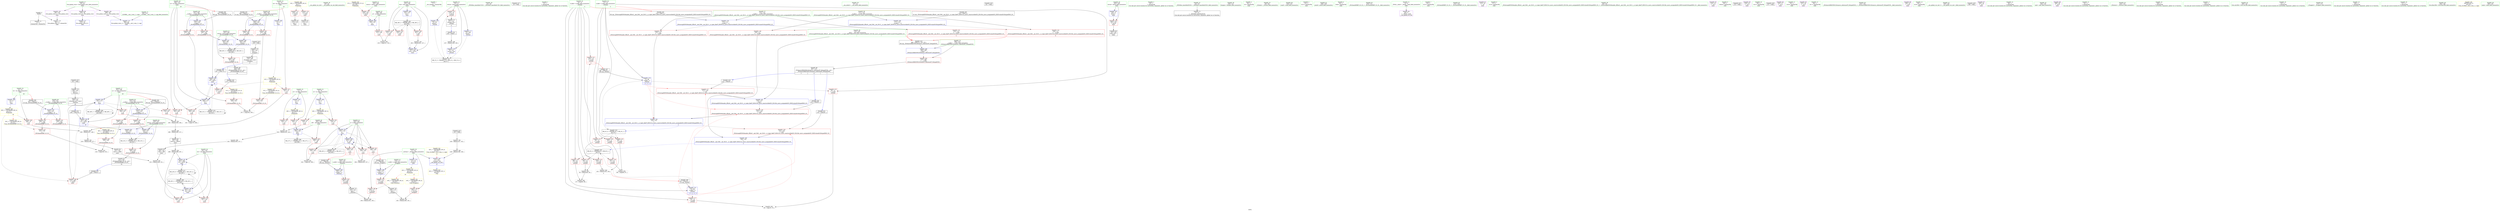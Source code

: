 digraph "SVFG" {
	label="SVFG";

	Node0x561915739fb0 [shape=record,color=grey,label="{NodeID: 0\nNullPtr}"];
	Node0x561915739fb0 -> Node0x56191575d790[style=solid];
	Node0x561915739fb0 -> Node0x561915763c00[style=solid];
	Node0x56191575ed10 [shape=record,color=blue,label="{NodeID: 194\n209\<--267\nx2\<--call13\nmain\n|{|<s2>19}}"];
	Node0x56191575ed10 -> Node0x561915762800[style=dashed];
	Node0x56191575ed10 -> Node0x56191575eeb0[style=dashed];
	Node0x56191575ed10:s2 -> Node0x5619155da7b0[style=dashed,color=red];
	Node0x56191575bf30 [shape=record,color=red,label="{NodeID: 111\n218\<--29\n\<--stdout\nmain\n}"];
	Node0x56191575bf30 -> Node0x56191575e010[style=solid];
	Node0x561915759ff0 [shape=record,color=green,label="{NodeID: 28\n43\<--44\n__cxx_global_var_init\<--__cxx_global_var_init_field_insensitive\n}"];
	Node0x5619157777b0 [shape=record,color=black,label="{NodeID: 305\nMR_39V_3 = PHI(MR_39V_4, MR_39V_2, )\npts\{198 \}\n}"];
	Node0x5619157777b0 -> Node0x561915761b00[style=dashed];
	Node0x5619157777b0 -> Node0x561915761bd0[style=dashed];
	Node0x5619157777b0 -> Node0x561915761ca0[style=dashed];
	Node0x5619157777b0 -> Node0x56191575f120[style=dashed];
	Node0x561915761f10 [shape=record,color=red,label="{NodeID: 139\n297\<--201\n\<--res\nmain\n}"];
	Node0x56191575c970 [shape=record,color=green,label="{NodeID: 56\n205\<--206\n_b8\<--_b8_field_insensitive\nmain\n}"];
	Node0x56191575c970 -> Node0x561915762320[style=solid];
	Node0x56191575c970 -> Node0x56191575eb70[style=solid];
	Node0x561915796d90 [shape=record,color=black,label="{NodeID: 416\n267 = PHI(174, )\n}"];
	Node0x561915796d90 -> Node0x56191575ed10[style=solid];
	Node0x56191577df70 [shape=record,color=yellow,style=double,label="{NodeID: 333\n30V_1 = ENCHI(MR_30V_0)\npts\{14 \}\nFun[_ZSt3maxIiERKT_S2_S2_]}"];
	Node0x56191577df70 -> Node0x561915762db0[style=dashed];
	Node0x561915763600 [shape=record,color=blue,label="{NodeID: 167\n11\<--9\na2\<--\nGlob }"];
	Node0x561915763600 -> Node0x56191577ede0[style=dashed];
	Node0x56191575e1b0 [shape=record,color=black,label="{NodeID: 84\n251\<--250\nconv7\<--add6\nmain\n}"];
	Node0x56191575e1b0 -> Node0x56191576cbb0[style=solid];
	Node0x561915757d50 [shape=record,color=green,label="{NodeID: 1\n7\<--1\n__dso_handle\<--dummyObj\nGlob }"];
	Node0x56191575ede0 [shape=record,color=blue,label="{NodeID: 195\n207\<--272\nx1\<--\nmain\n}"];
	Node0x56191575ede0 -> Node0x5619157623f0[style=dashed];
	Node0x56191575ede0 -> Node0x5619157624c0[style=dashed];
	Node0x56191575ede0 -> Node0x56191575ec40[style=dashed];
	Node0x56191575ede0 -> Node0x561915778bb0[style=dashed];
	Node0x56191575c000 [shape=record,color=red,label="{NodeID: 112\n110\<--70\n\<--retval\n_Z3winii\n}"];
	Node0x56191575c000 -> Node0x56191575d990[style=solid];
	Node0x56191575a0f0 [shape=record,color=green,label="{NodeID: 29\n47\<--48\n_ZNSt8ios_base4InitC1Ev\<--_ZNSt8ios_base4InitC1Ev_field_insensitive\n}"];
	Node0x561915777cb0 [shape=record,color=black,label="{NodeID: 306\nMR_43V_2 = PHI(MR_43V_4, MR_43V_1, )\npts\{202 \}\n}"];
	Node0x561915777cb0 -> Node0x561915764a00[style=dashed];
	Node0x561915761fe0 [shape=record,color=red,label="{NodeID: 140\n259\<--203\n\<--a\nmain\n}"];
	Node0x561915761fe0 -> Node0x56191576dab0[style=solid];
	Node0x56191575ca40 [shape=record,color=green,label="{NodeID: 57\n207\<--208\nx1\<--x1_field_insensitive\nmain\n|{|<s4>18}}"];
	Node0x56191575ca40 -> Node0x5619157623f0[style=solid];
	Node0x56191575ca40 -> Node0x5619157624c0[style=solid];
	Node0x56191575ca40 -> Node0x56191575ec40[style=solid];
	Node0x56191575ca40 -> Node0x56191575ede0[style=solid];
	Node0x56191575ca40:s4 -> Node0x561915798350[style=solid,color=red];
	Node0x561915796ed0 [shape=record,color=black,label="{NodeID: 417\n50 = PHI()\n}"];
	Node0x56191577e080 [shape=record,color=yellow,style=double,label="{NodeID: 334\n49V_1 = ENCHI(MR_49V_0)\npts\{208 \}\nFun[_ZSt3maxIiERKT_S2_S2_]}"];
	Node0x56191577e080 -> Node0x561915762ce0[style=dashed];
	Node0x561915763700 [shape=record,color=blue,label="{NodeID: 168\n13\<--9\nb1\<--\nGlob }"];
	Node0x561915763700 -> Node0x56191577eec0[style=dashed];
	Node0x56191575e280 [shape=record,color=black,label="{NodeID: 85\n287\<--286\nconv19\<--add18\nmain\n}"];
	Node0x56191575e280 -> Node0x56191576bb30[style=solid];
	Node0x561915758090 [shape=record,color=green,label="{NodeID: 2\n9\<--1\n\<--dummyObj\nCan only get source location for instruction, argument, global var or function.}"];
	Node0x56191575eeb0 [shape=record,color=blue,label="{NodeID: 196\n209\<--277\nx2\<--\nmain\n}"];
	Node0x56191575eeb0 -> Node0x561915762590[style=dashed];
	Node0x56191575eeb0 -> Node0x561915762660[style=dashed];
	Node0x56191575eeb0 -> Node0x56191575ed10[style=dashed];
	Node0x56191575eeb0 -> Node0x5619157790b0[style=dashed];
	Node0x56191575c0d0 [shape=record,color=red,label="{NodeID: 113\n79\<--72\n\<--a.addr\n_Z3winii\n}"];
	Node0x56191575c0d0 -> Node0x56191576d930[style=solid];
	Node0x56191575a1f0 [shape=record,color=green,label="{NodeID: 30\n53\<--54\n__cxa_atexit\<--__cxa_atexit_field_insensitive\n}"];
	Node0x5619157781b0 [shape=record,color=black,label="{NodeID: 307\nMR_45V_2 = PHI(MR_45V_4, MR_45V_1, )\npts\{204 \}\n}"];
	Node0x5619157781b0 -> Node0x561915764ad0[style=dashed];
	Node0x5619157620b0 [shape=record,color=red,label="{NodeID: 141\n263\<--203\n\<--a\nmain\n|{<s0>16}}"];
	Node0x5619157620b0:s0 -> Node0x561915798850[style=solid,color=red];
	Node0x56191575cb10 [shape=record,color=green,label="{NodeID: 58\n209\<--210\nx2\<--x2_field_insensitive\nmain\n|{|<s4>19}}"];
	Node0x56191575cb10 -> Node0x561915762590[style=solid];
	Node0x56191575cb10 -> Node0x561915762660[style=solid];
	Node0x56191575cb10 -> Node0x56191575ed10[style=solid];
	Node0x56191575cb10 -> Node0x56191575eeb0[style=solid];
	Node0x56191575cb10:s4 -> Node0x561915797ce0[style=solid,color=red];
	Node0x561915796fa0 [shape=record,color=black,label="{NodeID: 418\n241 = PHI()\n}"];
	Node0x561915763800 [shape=record,color=blue,label="{NodeID: 169\n15\<--9\nb2\<--\nGlob }"];
	Node0x561915763800 -> Node0x56191577efa0[style=dashed];
	Node0x56191575e350 [shape=record,color=black,label="{NodeID: 86\n192\<--305\nmain_ret\<--\nmain\n}"];
	Node0x561915758150 [shape=record,color=green,label="{NodeID: 3\n18\<--1\n\<--dummyObj\nCan only get source location for instruction, argument, global var or function.}"];
	Node0x561915760800 [shape=record,color=grey,label="{NodeID: 280\n286 = Binary(285, 227, )\n}"];
	Node0x561915760800 -> Node0x56191575e280[style=solid];
	Node0x56191575ef80 [shape=record,color=blue,label="{NodeID: 197\n201\<--289\nres\<--sub20\nmain\n}"];
	Node0x56191575ef80 -> Node0x56191577b3b0[style=dashed];
	Node0x56191575c1a0 [shape=record,color=red,label="{NodeID: 114\n86\<--72\n\<--a.addr\n_Z3winii\n}"];
	Node0x56191575c1a0 -> Node0x56191576d7b0[style=solid];
	Node0x56191575a2f0 [shape=record,color=green,label="{NodeID: 31\n52\<--58\n_ZNSt8ios_base4InitD1Ev\<--_ZNSt8ios_base4InitD1Ev_field_insensitive\n}"];
	Node0x56191575a2f0 -> Node0x56191575d890[style=solid];
	Node0x5619157786b0 [shape=record,color=black,label="{NodeID: 308\nMR_47V_2 = PHI(MR_47V_3, MR_47V_1, )\npts\{206 \}\n}"];
	Node0x5619157786b0 -> Node0x56191575eb70[style=dashed];
	Node0x561915762180 [shape=record,color=red,label="{NodeID: 142\n266\<--203\n\<--a\nmain\n|{<s0>17}}"];
	Node0x561915762180:s0 -> Node0x561915798210[style=solid,color=red];
	Node0x56191575cbe0 [shape=record,color=green,label="{NodeID: 59\n216\<--217\nfreopen\<--freopen_field_insensitive\n}"];
	Node0x561915797070 [shape=record,color=black,label="{NodeID: 419\n124 = PHI(367, )\n}"];
	Node0x561915797070 -> Node0x561915761550[style=solid];
	Node0x561915763900 [shape=record,color=blue,label="{NodeID: 170\n17\<--18\n_ZL3tau\<--\nGlob }"];
	Node0x561915763900 -> Node0x56191577f080[style=dashed];
	Node0x56191575e420 [shape=record,color=black,label="{NodeID: 87\n317\<--340\n_ZSt3maxIiERKT_S2_S2__ret\<--\n_ZSt3maxIiERKT_S2_S2_\n|{<s0>18}}"];
	Node0x56191575e420:s0 -> Node0x5619157978a0[style=solid,color=blue];
	Node0x561915758210 [shape=record,color=green,label="{NodeID: 4\n20\<--1\n.str\<--dummyObj\nGlob }"];
	Node0x561915760980 [shape=record,color=grey,label="{NodeID: 281\n182 = Binary(180, 181, )\n}"];
	Node0x56191575f050 [shape=record,color=blue,label="{NodeID: 198\n203\<--294\na\<--inc\nmain\n}"];
	Node0x56191575f050 -> Node0x561915761fe0[style=dashed];
	Node0x56191575f050 -> Node0x5619157620b0[style=dashed];
	Node0x56191575f050 -> Node0x561915762180[style=dashed];
	Node0x56191575f050 -> Node0x561915762250[style=dashed];
	Node0x56191575f050 -> Node0x56191575f050[style=dashed];
	Node0x56191575f050 -> Node0x5619157781b0[style=dashed];
	Node0x561915760b90 [shape=record,color=red,label="{NodeID: 115\n93\<--72\n\<--a.addr\n_Z3winii\n}"];
	Node0x561915760b90 -> Node0x56191576be30[style=solid];
	Node0x56191575a3f0 [shape=record,color=green,label="{NodeID: 32\n65\<--66\n_Z3winii\<--_Z3winii_field_insensitive\n}"];
	Node0x561915778bb0 [shape=record,color=black,label="{NodeID: 309\nMR_49V_2 = PHI(MR_49V_3, MR_49V_1, )\npts\{208 \}\n}"];
	Node0x561915778bb0 -> Node0x56191575ec40[style=dashed];
	Node0x561915778bb0 -> Node0x561915778bb0[style=dashed];
	Node0x561915762250 [shape=record,color=red,label="{NodeID: 143\n293\<--203\n\<--a\nmain\n}"];
	Node0x561915762250 -> Node0x56191576c8b0[style=solid];
	Node0x56191575cce0 [shape=record,color=green,label="{NodeID: 60\n224\<--225\nscanf\<--scanf_field_insensitive\n}"];
	Node0x561915797210 [shape=record,color=black,label="{NodeID: 420\n130 = PHI(367, )\n}"];
	Node0x561915797210 -> Node0x561915761620[style=solid];
	Node0x561915763a00 [shape=record,color=blue,label="{NodeID: 171\n379\<--39\nllvm.global_ctors_0\<--\nGlob }"];
	Node0x56191575e4f0 [shape=record,color=black,label="{NodeID: 88\n342\<--365\n_ZSt3minIiERKT_S2_S2__ret\<--\n_ZSt3minIiERKT_S2_S2_\n|{<s0>19}}"];
	Node0x56191575e4f0:s0 -> Node0x561915797ad0[style=solid,color=blue];
	Node0x561915758a80 [shape=record,color=green,label="{NodeID: 5\n22\<--1\n.str.2\<--dummyObj\nGlob }"];
	Node0x56191576ba30 [shape=record,color=grey,label="{NodeID: 282\n285 = Binary(283, 284, )\n}"];
	Node0x56191576ba30 -> Node0x561915760800[style=solid];
	Node0x56191575f120 [shape=record,color=blue,label="{NodeID: 199\n197\<--302\ntest\<--inc23\nmain\n}"];
	Node0x56191575f120 -> Node0x5619157777b0[style=dashed];
	Node0x561915760c60 [shape=record,color=red,label="{NodeID: 116\n103\<--72\n\<--a.addr\n_Z3winii\n}"];
	Node0x561915760c60 -> Node0x56191576bcb0[style=solid];
	Node0x56191575a4f0 [shape=record,color=green,label="{NodeID: 33\n70\<--71\nretval\<--retval_field_insensitive\n_Z3winii\n}"];
	Node0x56191575a4f0 -> Node0x56191575c000[style=solid];
	Node0x56191575a4f0 -> Node0x561915763ea0[style=solid];
	Node0x56191575a4f0 -> Node0x561915763f70[style=solid];
	Node0x56191575a4f0 -> Node0x561915764040[style=solid];
	Node0x5619157790b0 [shape=record,color=black,label="{NodeID: 310\nMR_51V_2 = PHI(MR_51V_3, MR_51V_1, )\npts\{210 \}\n}"];
	Node0x5619157790b0 -> Node0x56191575ed10[style=dashed];
	Node0x5619157790b0 -> Node0x5619157790b0[style=dashed];
	Node0x561915762320 [shape=record,color=red,label="{NodeID: 144\n260\<--205\n\<--_b8\nmain\n}"];
	Node0x561915762320 -> Node0x56191576dab0[style=solid];
	Node0x56191575cde0 [shape=record,color=green,label="{NodeID: 61\n238\<--239\nprintf\<--printf_field_insensitive\n}"];
	Node0x561915797350 [shape=record,color=black,label="{NodeID: 421\n134 = PHI(367, )\n}"];
	Node0x561915797350 -> Node0x5619157616f0[style=solid];
	Node0x561915763b00 [shape=record,color=blue,label="{NodeID: 172\n380\<--40\nllvm.global_ctors_1\<--_GLOBAL__sub_I_rem_2_1.cpp\nGlob }"];
	Node0x56191575e5c0 [shape=record,color=black,label="{NodeID: 89\n367\<--372\n_ZSt4moveIRiEONSt16remove_referenceIT_E4typeEOS2__ret\<--\n_ZSt4moveIRiEONSt16remove_referenceIT_E4typeEOS2_\n|{<s0>5|<s1>6|<s2>7}}"];
	Node0x56191575e5c0:s0 -> Node0x561915797070[style=solid,color=blue];
	Node0x56191575e5c0:s1 -> Node0x561915797210[style=solid,color=blue];
	Node0x56191575e5c0:s2 -> Node0x561915797350[style=solid,color=blue];
	Node0x561915758b10 [shape=record,color=green,label="{NodeID: 6\n24\<--1\nstdin\<--dummyObj\nGlob }"];
	Node0x56191576bb30 [shape=record,color=grey,label="{NodeID: 283\n289 = Binary(288, 287, )\n}"];
	Node0x56191576bb30 -> Node0x56191575ef80[style=solid];
	Node0x56191575f1f0 [shape=record,color=blue,label="{NodeID: 200\n322\<--318\n__a.addr\<--__a\n_ZSt3maxIiERKT_S2_S2_\n}"];
	Node0x56191575f1f0 -> Node0x5619157629a0[style=dashed];
	Node0x56191575f1f0 -> Node0x561915762a70[style=dashed];
	Node0x561915760d30 [shape=record,color=red,label="{NodeID: 117\n78\<--74\n\<--b.addr\n_Z3winii\n}"];
	Node0x561915760d30 -> Node0x56191576d930[style=solid];
	Node0x56191575a5c0 [shape=record,color=green,label="{NodeID: 34\n72\<--73\na.addr\<--a.addr_field_insensitive\n_Z3winii\n|{|<s5>3}}"];
	Node0x56191575a5c0 -> Node0x56191575c0d0[style=solid];
	Node0x56191575a5c0 -> Node0x56191575c1a0[style=solid];
	Node0x56191575a5c0 -> Node0x561915760b90[style=solid];
	Node0x56191575a5c0 -> Node0x561915760c60[style=solid];
	Node0x56191575a5c0 -> Node0x561915763d00[style=solid];
	Node0x56191575a5c0:s5 -> Node0x561915797f90[style=solid,color=red];
	Node0x5619157795b0 [shape=record,color=black,label="{NodeID: 311\nMR_2V_3 = PHI(MR_2V_5, MR_2V_2, MR_2V_4, )\npts\{71 \}\n}"];
	Node0x5619157795b0 -> Node0x56191575c000[style=dashed];
	Node0x5619157623f0 [shape=record,color=red,label="{NodeID: 145\n279\<--207\n\<--x1\nmain\n}"];
	Node0x5619157623f0 -> Node0x56191576d1b0[style=solid];
	Node0x56191575cee0 [shape=record,color=green,label="{NodeID: 62\n270\<--271\n_ZSt3maxIiERKT_S2_S2_\<--_ZSt3maxIiERKT_S2_S2__field_insensitive\n}"];
	Node0x561915797490 [shape=record,color=black,label="{NodeID: 422\n142 = PHI()\n}"];
	Node0x561915797490 -> Node0x56191576cd30[style=solid];
	Node0x561915763c00 [shape=record,color=blue, style = dotted,label="{NodeID: 173\n381\<--3\nllvm.global_ctors_2\<--dummyVal\nGlob }"];
	Node0x56191575e690 [shape=record,color=purple,label="{NodeID: 90\n49\<--4\n\<--_ZStL8__ioinit\n__cxx_global_var_init\n}"];
	Node0x561915758ba0 [shape=record,color=green,label="{NodeID: 7\n25\<--1\n.str.3\<--dummyObj\nGlob }"];
	Node0x56191576bcb0 [shape=record,color=grey,label="{NodeID: 284\n105 = Binary(103, 104, )\n|{<s0>4}}"];
	Node0x56191576bcb0:s0 -> Node0x561915798710[style=solid,color=red];
	Node0x56191575f2c0 [shape=record,color=blue,label="{NodeID: 201\n324\<--319\n__b.addr\<--__b\n_ZSt3maxIiERKT_S2_S2_\n}"];
	Node0x56191575f2c0 -> Node0x561915762b40[style=dashed];
	Node0x56191575f2c0 -> Node0x561915762c10[style=dashed];
	Node0x561915760e00 [shape=record,color=red,label="{NodeID: 118\n87\<--74\n\<--b.addr\n_Z3winii\n}"];
	Node0x561915760e00 -> Node0x56191576d7b0[style=solid];
	Node0x56191575a690 [shape=record,color=green,label="{NodeID: 35\n74\<--75\nb.addr\<--b.addr_field_insensitive\n_Z3winii\n|{|<s7>3}}"];
	Node0x56191575a690 -> Node0x561915760d30[style=solid];
	Node0x56191575a690 -> Node0x561915760e00[style=solid];
	Node0x56191575a690 -> Node0x561915760ed0[style=solid];
	Node0x56191575a690 -> Node0x561915760fa0[style=solid];
	Node0x56191575a690 -> Node0x561915761070[style=solid];
	Node0x56191575a690 -> Node0x561915761140[style=solid];
	Node0x56191575a690 -> Node0x561915763dd0[style=solid];
	Node0x56191575a690:s7 -> Node0x5619157980d0[style=solid,color=red];
	Node0x5619157624c0 [shape=record,color=red,label="{NodeID: 146\n284\<--207\n\<--x1\nmain\n}"];
	Node0x5619157624c0 -> Node0x56191576ba30[style=solid];
	Node0x56191575cfe0 [shape=record,color=green,label="{NodeID: 63\n275\<--276\n_ZSt3minIiERKT_S2_S2_\<--_ZSt3minIiERKT_S2_S2__field_insensitive\n}"];
	Node0x561915797560 [shape=record,color=black,label="{NodeID: 423\n165 = PHI()\n}"];
	Node0x561915797560 -> Node0x56191575db30[style=solid];
	Node0x561915763d00 [shape=record,color=blue,label="{NodeID: 174\n72\<--68\na.addr\<--a\n_Z3winii\n|{|<s2>3|<s3>3|<s4>3}}"];
	Node0x561915763d00 -> Node0x56191575c0d0[style=dashed];
	Node0x561915763d00 -> Node0x56191577c1b0[style=dashed];
	Node0x561915763d00:s2 -> Node0x561915761550[style=dashed,color=red];
	Node0x561915763d00:s3 -> Node0x561915761620[style=dashed,color=red];
	Node0x561915763d00:s4 -> Node0x561915764380[style=dashed,color=red];
	Node0x56191575e760 [shape=record,color=purple,label="{NodeID: 91\n213\<--20\n\<--.str\nmain\n}"];
	Node0x561915758c30 [shape=record,color=green,label="{NodeID: 8\n27\<--1\n.str.4\<--dummyObj\nGlob }"];
	Node0x56191576be30 [shape=record,color=grey,label="{NodeID: 285\n95 = Binary(93, 94, )\n}"];
	Node0x56191576be30 -> Node0x56191576d330[style=solid];
	Node0x56191575f390 [shape=record,color=blue,label="{NodeID: 202\n320\<--334\nretval\<--\n_ZSt3maxIiERKT_S2_S2_\n}"];
	Node0x56191575f390 -> Node0x56191577c0c0[style=dashed];
	Node0x561915760ed0 [shape=record,color=red,label="{NodeID: 119\n94\<--74\n\<--b.addr\n_Z3winii\n}"];
	Node0x561915760ed0 -> Node0x56191576be30[style=solid];
	Node0x56191575a760 [shape=record,color=green,label="{NodeID: 36\n83\<--84\n_ZSt4swapIiENSt9enable_ifIXsr6__and_ISt6__not_ISt15__is_tuple_likeIT_EESt21is_move_constructibleIS3_ESt18is_move_assignableIS3_EEE5valueEvE4typeERS3_SC_\<--_ZSt4swapIiENSt9enable_ifIXsr6__and_ISt6__not_ISt15__is_tuple_likeIT_EESt21is_move_constructibleIS3_ESt18is_move_assignableIS3_EEE5valueEvE4typeERS3_SC__field_insensitive\n}"];
	Node0x561915762590 [shape=record,color=red,label="{NodeID: 147\n280\<--209\n\<--x2\nmain\n}"];
	Node0x561915762590 -> Node0x56191576d1b0[style=solid];
	Node0x56191575d0e0 [shape=record,color=green,label="{NodeID: 64\n320\<--321\nretval\<--retval_field_insensitive\n_ZSt3maxIiERKT_S2_S2_\n}"];
	Node0x56191575d0e0 -> Node0x5619157628d0[style=solid];
	Node0x56191575d0e0 -> Node0x56191575f390[style=solid];
	Node0x56191575d0e0 -> Node0x56191575f460[style=solid];
	Node0x561915797630 [shape=record,color=black,label="{NodeID: 424\n183 = PHI()\n}"];
	Node0x561915797630 -> Node0x56191575dda0[style=solid];
	Node0x56191577e6d0 [shape=record,color=yellow,style=double,label="{NodeID: 341\n16V_1 = ENCHI(MR_16V_0)\npts\{19 \}\nFun[_GLOBAL__sub_I_rem_2_1.cpp]|{<s0>22}}"];
	Node0x56191577e6d0:s0 -> Node0x561915764520[style=dashed,color=red];
	Node0x561915763dd0 [shape=record,color=blue,label="{NodeID: 175\n74\<--69\nb.addr\<--b\n_Z3winii\n|{|<s2>3|<s3>3|<s4>3|<s5>3}}"];
	Node0x561915763dd0 -> Node0x561915760d30[style=dashed];
	Node0x561915763dd0 -> Node0x56191577c6b0[style=dashed];
	Node0x561915763dd0:s2 -> Node0x561915761550[style=dashed,color=red];
	Node0x561915763dd0:s3 -> Node0x561915761620[style=dashed,color=red];
	Node0x561915763dd0:s4 -> Node0x5619157616f0[style=dashed,color=red];
	Node0x561915763dd0:s5 -> Node0x561915764450[style=dashed,color=red];
	Node0x56191575e830 [shape=record,color=purple,label="{NodeID: 92\n214\<--22\n\<--.str.2\nmain\n}"];
	Node0x561915758cf0 [shape=record,color=green,label="{NodeID: 9\n29\<--1\nstdout\<--dummyObj\nGlob }"];
	Node0x56191576bfb0 [shape=record,color=grey,label="{NodeID: 286\n148 = Binary(146, 149, )\n}"];
	Node0x56191576bfb0 -> Node0x561915764520[style=solid];
	Node0x56191575f460 [shape=record,color=blue,label="{NodeID: 203\n320\<--337\nretval\<--\n_ZSt3maxIiERKT_S2_S2_\n}"];
	Node0x56191575f460 -> Node0x56191577c0c0[style=dashed];
	Node0x561915760fa0 [shape=record,color=red,label="{NodeID: 120\n96\<--74\n\<--b.addr\n_Z3winii\n}"];
	Node0x561915760fa0 -> Node0x56191576d330[style=solid];
	Node0x56191575a860 [shape=record,color=green,label="{NodeID: 37\n115\<--116\n__a.addr\<--__a.addr_field_insensitive\n_ZSt4swapIiENSt9enable_ifIXsr6__and_ISt6__not_ISt15__is_tuple_likeIT_EESt21is_move_constructibleIS3_ESt18is_move_assignableIS3_EEE5valueEvE4typeERS3_SC_\n}"];
	Node0x56191575a860 -> Node0x561915761210[style=solid];
	Node0x56191575a860 -> Node0x5619157612e0[style=solid];
	Node0x56191575a860 -> Node0x561915764110[style=solid];
	Node0x561915762660 [shape=record,color=red,label="{NodeID: 148\n283\<--209\n\<--x2\nmain\n}"];
	Node0x561915762660 -> Node0x56191576ba30[style=solid];
	Node0x56191575d1b0 [shape=record,color=green,label="{NodeID: 65\n322\<--323\n__a.addr\<--__a.addr_field_insensitive\n_ZSt3maxIiERKT_S2_S2_\n}"];
	Node0x56191575d1b0 -> Node0x5619157629a0[style=solid];
	Node0x56191575d1b0 -> Node0x561915762a70[style=solid];
	Node0x56191575d1b0 -> Node0x56191575f1f0[style=solid];
	Node0x561915797700 [shape=record,color=black,label="{NodeID: 425\n223 = PHI()\n}"];
	Node0x561915763ea0 [shape=record,color=blue,label="{NodeID: 176\n70\<--91\nretval\<--\n_Z3winii\n}"];
	Node0x561915763ea0 -> Node0x5619157795b0[style=dashed];
	Node0x56191575e900 [shape=record,color=purple,label="{NodeID: 93\n219\<--25\n\<--.str.3\nmain\n}"];
	Node0x561915758df0 [shape=record,color=green,label="{NodeID: 10\n30\<--1\n.str.5\<--dummyObj\nGlob }"];
	Node0x56191576c130 [shape=record,color=grey,label="{NodeID: 287\n244 = Binary(242, 243, )\n}"];
	Node0x56191576c130 -> Node0x56191576c2b0[style=solid];
	Node0x56191575f530 [shape=record,color=blue,label="{NodeID: 204\n347\<--343\n__a.addr\<--__a\n_ZSt3minIiERKT_S2_S2_\n}"];
	Node0x56191575f530 -> Node0x561915762f50[style=dashed];
	Node0x56191575f530 -> Node0x561915763020[style=dashed];
	Node0x561915761070 [shape=record,color=red,label="{NodeID: 121\n102\<--74\n\<--b.addr\n_Z3winii\n|{<s0>4}}"];
	Node0x561915761070:s0 -> Node0x5619157985d0[style=solid,color=red];
	Node0x56191575a930 [shape=record,color=green,label="{NodeID: 38\n117\<--118\n__b.addr\<--__b.addr_field_insensitive\n_ZSt4swapIiENSt9enable_ifIXsr6__and_ISt6__not_ISt15__is_tuple_likeIT_EESt21is_move_constructibleIS3_ESt18is_move_assignableIS3_EEE5valueEvE4typeERS3_SC_\n}"];
	Node0x56191575a930 -> Node0x5619157613b0[style=solid];
	Node0x56191575a930 -> Node0x561915761480[style=solid];
	Node0x56191575a930 -> Node0x5619157641e0[style=solid];
	Node0x561915762730 [shape=record,color=red,label="{NodeID: 149\n272\<--269\n\<--call14\nmain\n}"];
	Node0x561915762730 -> Node0x56191575ede0[style=solid];
	Node0x56191575d280 [shape=record,color=green,label="{NodeID: 66\n324\<--325\n__b.addr\<--__b.addr_field_insensitive\n_ZSt3maxIiERKT_S2_S2_\n}"];
	Node0x56191575d280 -> Node0x561915762b40[style=solid];
	Node0x56191575d280 -> Node0x561915762c10[style=solid];
	Node0x56191575d280 -> Node0x56191575f2c0[style=solid];
	Node0x5619157977d0 [shape=record,color=black,label="{NodeID: 426\n237 = PHI()\n}"];
	Node0x56191577e8f0 [shape=record,color=yellow,style=double,label="{NodeID: 343\n16V_1 = ENCHI(MR_16V_0)\npts\{19 \}\nFun[_Z5loweri]}"];
	Node0x56191577e8f0 -> Node0x56191575bcc0[style=dashed];
	Node0x561915763f70 [shape=record,color=blue,label="{NodeID: 177\n70\<--100\nretval\<--\n_Z3winii\n}"];
	Node0x561915763f70 -> Node0x5619157795b0[style=dashed];
	Node0x56191575e9d0 [shape=record,color=purple,label="{NodeID: 94\n220\<--27\n\<--.str.4\nmain\n}"];
	Node0x561915758ef0 [shape=record,color=green,label="{NodeID: 11\n32\<--1\n.str.6\<--dummyObj\nGlob }"];
	Node0x56191576c2b0 [shape=record,color=grey,label="{NodeID: 288\n245 = Binary(244, 227, )\n}"];
	Node0x56191576c2b0 -> Node0x56191575e0e0[style=solid];
	Node0x56191575f600 [shape=record,color=blue,label="{NodeID: 205\n349\<--344\n__b.addr\<--__b\n_ZSt3minIiERKT_S2_S2_\n}"];
	Node0x56191575f600 -> Node0x5619157630f0[style=dashed];
	Node0x56191575f600 -> Node0x5619157631c0[style=dashed];
	Node0x561915761140 [shape=record,color=red,label="{NodeID: 122\n104\<--74\n\<--b.addr\n_Z3winii\n}"];
	Node0x561915761140 -> Node0x56191576bcb0[style=solid];
	Node0x56191575aa00 [shape=record,color=green,label="{NodeID: 39\n119\<--120\n__tmp\<--__tmp_field_insensitive\n_ZSt4swapIiENSt9enable_ifIXsr6__and_ISt6__not_ISt15__is_tuple_likeIT_EESt21is_move_constructibleIS3_ESt18is_move_assignableIS3_EEE5valueEvE4typeERS3_SC_\n|{|<s1>7}}"];
	Node0x56191575aa00 -> Node0x5619157642b0[style=solid];
	Node0x56191575aa00:s1 -> Node0x56191540ca70[style=solid,color=red];
	Node0x56191577aeb0 [shape=record,color=black,label="{NodeID: 316\nMR_63V_3 = PHI(MR_63V_4, MR_63V_2, )\npts\{346 \}\n}"];
	Node0x56191577aeb0 -> Node0x561915762e80[style=dashed];
	Node0x561915762800 [shape=record,color=red,label="{NodeID: 150\n277\<--274\n\<--call15\nmain\n}"];
	Node0x561915762800 -> Node0x56191575eeb0[style=solid];
	Node0x56191575d350 [shape=record,color=green,label="{NodeID: 67\n345\<--346\nretval\<--retval_field_insensitive\n_ZSt3minIiERKT_S2_S2_\n}"];
	Node0x56191575d350 -> Node0x561915762e80[style=solid];
	Node0x56191575d350 -> Node0x56191575f6d0[style=solid];
	Node0x56191575d350 -> Node0x56191575f7a0[style=solid];
	Node0x5619157978a0 [shape=record,color=black,label="{NodeID: 427\n269 = PHI(317, )\n}"];
	Node0x5619157978a0 -> Node0x561915762730[style=solid];
	Node0x561915764040 [shape=record,color=blue,label="{NodeID: 178\n70\<--107\nretval\<--lnot\n_Z3winii\n}"];
	Node0x561915764040 -> Node0x5619157795b0[style=dashed];
	Node0x56191575eaa0 [shape=record,color=purple,label="{NodeID: 95\n222\<--30\n\<--.str.5\nmain\n}"];
	Node0x561915758ff0 [shape=record,color=green,label="{NodeID: 12\n34\<--1\n.str.7\<--dummyObj\nGlob }"];
	Node0x56191576c430 [shape=record,color=grey,label="{NodeID: 289\n164 = Binary(162, 163, )\n}"];
	Node0x56191575f6d0 [shape=record,color=blue,label="{NodeID: 206\n345\<--359\nretval\<--\n_ZSt3minIiERKT_S2_S2_\n}"];
	Node0x56191575f6d0 -> Node0x56191577aeb0[style=dashed];
	Node0x561915761210 [shape=record,color=red,label="{NodeID: 123\n123\<--115\n\<--__a.addr\n_ZSt4swapIiENSt9enable_ifIXsr6__and_ISt6__not_ISt15__is_tuple_likeIT_EESt21is_move_constructibleIS3_ESt18is_move_assignableIS3_EEE5valueEvE4typeERS3_SC_\n|{<s0>5}}"];
	Node0x561915761210:s0 -> Node0x56191540ca70[style=solid,color=red];
	Node0x56191575aad0 [shape=record,color=green,label="{NodeID: 40\n125\<--126\n_ZSt4moveIRiEONSt16remove_referenceIT_E4typeEOS2_\<--_ZSt4moveIRiEONSt16remove_referenceIT_E4typeEOS2__field_insensitive\n}"];
	Node0x56191577b3b0 [shape=record,color=black,label="{NodeID: 317\nMR_43V_6 = PHI(MR_43V_5, MR_43V_4, )\npts\{202 \}\n}"];
	Node0x56191577b3b0 -> Node0x561915761e40[style=dashed];
	Node0x56191577b3b0 -> Node0x561915761f10[style=dashed];
	Node0x56191577b3b0 -> Node0x56191575ef80[style=dashed];
	Node0x56191577b3b0 -> Node0x561915777cb0[style=dashed];
	Node0x56191577b3b0 -> Node0x56191577b3b0[style=dashed];
	Node0x5619157628d0 [shape=record,color=red,label="{NodeID: 151\n340\<--320\n\<--retval\n_ZSt3maxIiERKT_S2_S2_\n}"];
	Node0x5619157628d0 -> Node0x56191575e420[style=solid];
	Node0x56191575d420 [shape=record,color=green,label="{NodeID: 68\n347\<--348\n__a.addr\<--__a.addr_field_insensitive\n_ZSt3minIiERKT_S2_S2_\n}"];
	Node0x56191575d420 -> Node0x561915762f50[style=solid];
	Node0x56191575d420 -> Node0x561915763020[style=solid];
	Node0x56191575d420 -> Node0x56191575f530[style=solid];
	Node0x561915797ad0 [shape=record,color=black,label="{NodeID: 428\n274 = PHI(342, )\n}"];
	Node0x561915797ad0 -> Node0x561915762800[style=solid];
	Node0x561915764110 [shape=record,color=blue,label="{NodeID: 179\n115\<--113\n__a.addr\<--__a\n_ZSt4swapIiENSt9enable_ifIXsr6__and_ISt6__not_ISt15__is_tuple_likeIT_EESt21is_move_constructibleIS3_ESt18is_move_assignableIS3_EEE5valueEvE4typeERS3_SC_\n}"];
	Node0x561915764110 -> Node0x561915761210[style=dashed];
	Node0x561915764110 -> Node0x5619157612e0[style=dashed];
	Node0x56191575b270 [shape=record,color=purple,label="{NodeID: 96\n236\<--32\n\<--.str.6\nmain\n}"];
	Node0x5619157590f0 [shape=record,color=green,label="{NodeID: 13\n36\<--1\n.str.8\<--dummyObj\nGlob }"];
	Node0x56191576c5b0 [shape=record,color=grey,label="{NodeID: 290\n249 = Binary(247, 248, )\n}"];
	Node0x56191576c5b0 -> Node0x56191576c730[style=solid];
	Node0x56191575f7a0 [shape=record,color=blue,label="{NodeID: 207\n345\<--362\nretval\<--\n_ZSt3minIiERKT_S2_S2_\n}"];
	Node0x56191575f7a0 -> Node0x56191577aeb0[style=dashed];
	Node0x5619157612e0 [shape=record,color=red,label="{NodeID: 124\n132\<--115\n\<--__a.addr\n_ZSt4swapIiENSt9enable_ifIXsr6__and_ISt6__not_ISt15__is_tuple_likeIT_EESt21is_move_constructibleIS3_ESt18is_move_assignableIS3_EEE5valueEvE4typeERS3_SC_\n}"];
	Node0x5619157612e0 -> Node0x561915764380[style=solid];
	Node0x56191575abd0 [shape=record,color=green,label="{NodeID: 41\n139\<--140\n__cxx_global_var_init.1\<--__cxx_global_var_init.1_field_insensitive\n}"];
	Node0x56191577c0c0 [shape=record,color=black,label="{NodeID: 318\nMR_55V_3 = PHI(MR_55V_4, MR_55V_2, )\npts\{321 \}\n}"];
	Node0x56191577c0c0 -> Node0x5619157628d0[style=dashed];
	Node0x5619157629a0 [shape=record,color=red,label="{NodeID: 152\n328\<--322\n\<--__a.addr\n_ZSt3maxIiERKT_S2_S2_\n}"];
	Node0x5619157629a0 -> Node0x561915762ce0[style=solid];
	Node0x56191575d4f0 [shape=record,color=green,label="{NodeID: 69\n349\<--350\n__b.addr\<--__b.addr_field_insensitive\n_ZSt3minIiERKT_S2_S2_\n}"];
	Node0x56191575d4f0 -> Node0x5619157630f0[style=solid];
	Node0x56191575d4f0 -> Node0x5619157631c0[style=solid];
	Node0x56191575d4f0 -> Node0x56191575f600[style=solid];
	Node0x561915797c10 [shape=record,color=black,label="{NodeID: 429\n299 = PHI()\n}"];
	Node0x56191577ebf0 [shape=record,color=yellow,style=double,label="{NodeID: 346\n24V_1 = ENCHI(MR_24V_0)\npts\{1 \}\nFun[main]}"];
	Node0x56191577ebf0 -> Node0x56191575be60[style=dashed];
	Node0x56191577ebf0 -> Node0x56191575bf30[style=dashed];
	Node0x5619157641e0 [shape=record,color=blue,label="{NodeID: 180\n117\<--114\n__b.addr\<--__b\n_ZSt4swapIiENSt9enable_ifIXsr6__and_ISt6__not_ISt15__is_tuple_likeIT_EESt21is_move_constructibleIS3_ESt18is_move_assignableIS3_EEE5valueEvE4typeERS3_SC_\n}"];
	Node0x5619157641e0 -> Node0x5619157613b0[style=dashed];
	Node0x5619157641e0 -> Node0x561915761480[style=dashed];
	Node0x56191575b340 [shape=record,color=purple,label="{NodeID: 97\n240\<--34\n\<--.str.7\nmain\n}"];
	Node0x5619157591f0 [shape=record,color=green,label="{NodeID: 14\n39\<--1\n\<--dummyObj\nCan only get source location for instruction, argument, global var or function.}"];
	Node0x56191576c730 [shape=record,color=grey,label="{NodeID: 291\n250 = Binary(249, 227, )\n}"];
	Node0x56191576c730 -> Node0x56191575e1b0[style=solid];
	Node0x56191575f870 [shape=record,color=blue,label="{NodeID: 208\n369\<--368\n__t.addr\<--__t\n_ZSt4moveIRiEONSt16remove_referenceIT_E4typeEOS2_\n}"];
	Node0x56191575f870 -> Node0x561915763430[style=dashed];
	Node0x5619157613b0 [shape=record,color=red,label="{NodeID: 125\n129\<--117\n\<--__b.addr\n_ZSt4swapIiENSt9enable_ifIXsr6__and_ISt6__not_ISt15__is_tuple_likeIT_EESt21is_move_constructibleIS3_ESt18is_move_assignableIS3_EEE5valueEvE4typeERS3_SC_\n|{<s0>6}}"];
	Node0x5619157613b0:s0 -> Node0x56191540ca70[style=solid,color=red];
	Node0x56191575acd0 [shape=record,color=green,label="{NodeID: 42\n144\<--145\nsqrt\<--sqrt_field_insensitive\n}"];
	Node0x56191577c1b0 [shape=record,color=black,label="{NodeID: 319\nMR_4V_4 = PHI(MR_4V_3, MR_4V_2, )\npts\{73 \}\n}"];
	Node0x56191577c1b0 -> Node0x56191575c1a0[style=dashed];
	Node0x56191577c1b0 -> Node0x561915760b90[style=dashed];
	Node0x56191577c1b0 -> Node0x561915760c60[style=dashed];
	Node0x561915762a70 [shape=record,color=red,label="{NodeID: 153\n337\<--322\n\<--__a.addr\n_ZSt3maxIiERKT_S2_S2_\n}"];
	Node0x561915762a70 -> Node0x56191575f460[style=solid];
	Node0x56191575d5c0 [shape=record,color=green,label="{NodeID: 70\n369\<--370\n__t.addr\<--__t.addr_field_insensitive\n_ZSt4moveIRiEONSt16remove_referenceIT_E4typeEOS2_\n}"];
	Node0x56191575d5c0 -> Node0x561915763430[style=solid];
	Node0x56191575d5c0 -> Node0x56191575f870[style=solid];
	Node0x561915797ce0 [shape=record,color=black,label="{NodeID: 430\n343 = PHI(209, )\n0th arg _ZSt3minIiERKT_S2_S2_ }"];
	Node0x561915797ce0 -> Node0x56191575f530[style=solid];
	Node0x56191577ed00 [shape=record,color=yellow,style=double,label="{NodeID: 347\n26V_1 = ENCHI(MR_26V_0)\npts\{10 \}\nFun[main]}"];
	Node0x56191577ed00 -> Node0x56191575b7e0[style=dashed];
	Node0x56191577ed00 -> Node0x56191575b8b0[style=dashed];
	Node0x5619157642b0 [shape=record,color=blue,label="{NodeID: 181\n119\<--127\n__tmp\<--\n_ZSt4swapIiENSt9enable_ifIXsr6__and_ISt6__not_ISt15__is_tuple_likeIT_EESt21is_move_constructibleIS3_ESt18is_move_assignableIS3_EEE5valueEvE4typeERS3_SC_\n}"];
	Node0x5619157642b0 -> Node0x561915761620[style=dashed];
	Node0x5619157642b0 -> Node0x5619157616f0[style=dashed];
	Node0x56191575b410 [shape=record,color=purple,label="{NodeID: 98\n298\<--36\n\<--.str.8\nmain\n}"];
	Node0x5619157592f0 [shape=record,color=green,label="{NodeID: 15\n91\<--1\n\<--dummyObj\nCan only get source location for instruction, argument, global var or function.}"];
	Node0x56191576c8b0 [shape=record,color=grey,label="{NodeID: 292\n294 = Binary(293, 227, )\n}"];
	Node0x56191576c8b0 -> Node0x56191575f050[style=solid];
	Node0x561915761480 [shape=record,color=red,label="{NodeID: 126\n136\<--117\n\<--__b.addr\n_ZSt4swapIiENSt9enable_ifIXsr6__and_ISt6__not_ISt15__is_tuple_likeIT_EESt21is_move_constructibleIS3_ESt18is_move_assignableIS3_EEE5valueEvE4typeERS3_SC_\n}"];
	Node0x561915761480 -> Node0x561915764450[style=solid];
	Node0x56191575add0 [shape=record,color=green,label="{NodeID: 43\n154\<--155\n_Z5loweri\<--_Z5loweri_field_insensitive\n}"];
	Node0x56191577c6b0 [shape=record,color=black,label="{NodeID: 320\nMR_6V_4 = PHI(MR_6V_3, MR_6V_2, )\npts\{75 \}\n}"];
	Node0x56191577c6b0 -> Node0x561915760e00[style=dashed];
	Node0x56191577c6b0 -> Node0x561915760ed0[style=dashed];
	Node0x56191577c6b0 -> Node0x561915760fa0[style=dashed];
	Node0x56191577c6b0 -> Node0x561915761070[style=dashed];
	Node0x56191577c6b0 -> Node0x561915761140[style=dashed];
	Node0x561915762b40 [shape=record,color=red,label="{NodeID: 154\n330\<--324\n\<--__b.addr\n_ZSt3maxIiERKT_S2_S2_\n}"];
	Node0x561915762b40 -> Node0x561915762db0[style=solid];
	Node0x56191575d690 [shape=record,color=green,label="{NodeID: 71\n40\<--374\n_GLOBAL__sub_I_rem_2_1.cpp\<--_GLOBAL__sub_I_rem_2_1.cpp_field_insensitive\n}"];
	Node0x56191575d690 -> Node0x561915763b00[style=solid];
	Node0x561915797e50 [shape=record,color=black,label="{NodeID: 431\n344 = PHI(15, )\n1st arg _ZSt3minIiERKT_S2_S2_ }"];
	Node0x561915797e50 -> Node0x56191575f600[style=solid];
	Node0x56191577ede0 [shape=record,color=yellow,style=double,label="{NodeID: 348\n28V_1 = ENCHI(MR_28V_0)\npts\{12 \}\nFun[main]}"];
	Node0x56191577ede0 -> Node0x56191575b980[style=dashed];
	Node0x56191577ede0 -> Node0x56191575ba50[style=dashed];
	Node0x561915764380 [shape=record,color=blue,label="{NodeID: 182\n132\<--131\n\<--\n_ZSt4swapIiENSt9enable_ifIXsr6__and_ISt6__not_ISt15__is_tuple_likeIT_EESt21is_move_constructibleIS3_ESt18is_move_assignableIS3_EEE5valueEvE4typeERS3_SC_\n|{|<s1>3}}"];
	Node0x561915764380 -> Node0x5619157616f0[style=dashed];
	Node0x561915764380:s1 -> Node0x56191577c1b0[style=dashed,color=blue];
	Node0x56191575b4e0 [shape=record,color=purple,label="{NodeID: 99\n379\<--38\nllvm.global_ctors_0\<--llvm.global_ctors\nGlob }"];
	Node0x56191575b4e0 -> Node0x561915763a00[style=solid];
	Node0x5619157593f0 [shape=record,color=green,label="{NodeID: 16\n100\<--1\n\<--dummyObj\nCan only get source location for instruction, argument, global var or function.}"];
	Node0x56191576ca30 [shape=record,color=grey,label="{NodeID: 293\n302 = Binary(301, 227, )\n}"];
	Node0x56191576ca30 -> Node0x56191575f120[style=solid];
	Node0x561915761550 [shape=record,color=red,label="{NodeID: 127\n127\<--124\n\<--call\n_ZSt4swapIiENSt9enable_ifIXsr6__and_ISt6__not_ISt15__is_tuple_likeIT_EESt21is_move_constructibleIS3_ESt18is_move_assignableIS3_EEE5valueEvE4typeERS3_SC_\n}"];
	Node0x561915761550 -> Node0x5619157642b0[style=solid];
	Node0x56191575aed0 [shape=record,color=green,label="{NodeID: 44\n158\<--159\nn.addr\<--n.addr_field_insensitive\n_Z5loweri\n}"];
	Node0x56191575aed0 -> Node0x5619157617c0[style=solid];
	Node0x56191575aed0 -> Node0x5619157645f0[style=solid];
	Node0x5619154a9380 [shape=record,color=yellow,style=double,label="{NodeID: 321\n32V_1 = ENCHI(MR_32V_0)\npts\{16 \}\nFun[_ZSt3minIiERKT_S2_S2_]}"];
	Node0x5619154a9380 -> Node0x561915763290[style=dashed];
	Node0x561915762c10 [shape=record,color=red,label="{NodeID: 155\n334\<--324\n\<--__b.addr\n_ZSt3maxIiERKT_S2_S2_\n}"];
	Node0x561915762c10 -> Node0x56191575f390[style=solid];
	Node0x56191575d790 [shape=record,color=black,label="{NodeID: 72\n2\<--3\ndummyVal\<--dummyVal\n}"];
	Node0x561915797f90 [shape=record,color=black,label="{NodeID: 432\n113 = PHI(72, )\n0th arg _ZSt4swapIiENSt9enable_ifIXsr6__and_ISt6__not_ISt15__is_tuple_likeIT_EESt21is_move_constructibleIS3_ESt18is_move_assignableIS3_EEE5valueEvE4typeERS3_SC_ }"];
	Node0x561915797f90 -> Node0x561915764110[style=solid];
	Node0x56191577eec0 [shape=record,color=yellow,style=double,label="{NodeID: 349\n30V_1 = ENCHI(MR_30V_0)\npts\{14 \}\nFun[main]|{|<s2>18}}"];
	Node0x56191577eec0 -> Node0x56191575bb20[style=dashed];
	Node0x56191577eec0 -> Node0x561915762730[style=dashed];
	Node0x56191577eec0:s2 -> Node0x56191577df70[style=dashed,color=red];
	Node0x561915764450 [shape=record,color=blue,label="{NodeID: 183\n136\<--135\n\<--\n_ZSt4swapIiENSt9enable_ifIXsr6__and_ISt6__not_ISt15__is_tuple_likeIT_EESt21is_move_constructibleIS3_ESt18is_move_assignableIS3_EEE5valueEvE4typeERS3_SC_\n|{<s0>3}}"];
	Node0x561915764450:s0 -> Node0x56191577c6b0[style=dashed,color=blue];
	Node0x56191575b5e0 [shape=record,color=purple,label="{NodeID: 100\n380\<--38\nllvm.global_ctors_1\<--llvm.global_ctors\nGlob }"];
	Node0x56191575b5e0 -> Node0x561915763b00[style=solid];
	Node0x5619157594f0 [shape=record,color=green,label="{NodeID: 17\n143\<--1\n\<--dummyObj\nCan only get source location for instruction, argument, global var or function.}"];
	Node0x56191576cbb0 [shape=record,color=grey,label="{NodeID: 294\n252 = Binary(246, 251, )\n}"];
	Node0x56191576cbb0 -> Node0x561915764a00[style=solid];
	Node0x561915761620 [shape=record,color=red,label="{NodeID: 128\n131\<--130\n\<--call1\n_ZSt4swapIiENSt9enable_ifIXsr6__and_ISt6__not_ISt15__is_tuple_likeIT_EESt21is_move_constructibleIS3_ESt18is_move_assignableIS3_EEE5valueEvE4typeERS3_SC_\n}"];
	Node0x561915761620 -> Node0x561915764380[style=solid];
	Node0x56191575afa0 [shape=record,color=green,label="{NodeID: 45\n166\<--167\nllvm.ceil.f64\<--llvm.ceil.f64_field_insensitive\n}"];
	Node0x5619155da7b0 [shape=record,color=yellow,style=double,label="{NodeID: 322\n51V_1 = ENCHI(MR_51V_0)\npts\{210 \}\nFun[_ZSt3minIiERKT_S2_S2_]}"];
	Node0x5619155da7b0 -> Node0x561915763360[style=dashed];
	Node0x561915762ce0 [shape=record,color=red,label="{NodeID: 156\n329\<--328\n\<--\n_ZSt3maxIiERKT_S2_S2_\n}"];
	Node0x561915762ce0 -> Node0x56191576d630[style=solid];
	Node0x56191575d890 [shape=record,color=black,label="{NodeID: 73\n51\<--52\n\<--_ZNSt8ios_base4InitD1Ev\nCan only get source location for instruction, argument, global var or function.}"];
	Node0x5619157980d0 [shape=record,color=black,label="{NodeID: 433\n114 = PHI(74, )\n1st arg _ZSt4swapIiENSt9enable_ifIXsr6__and_ISt6__not_ISt15__is_tuple_likeIT_EESt21is_move_constructibleIS3_ESt18is_move_assignableIS3_EEE5valueEvE4typeERS3_SC_ }"];
	Node0x5619157980d0 -> Node0x5619157641e0[style=solid];
	Node0x56191577efa0 [shape=record,color=yellow,style=double,label="{NodeID: 350\n32V_1 = ENCHI(MR_32V_0)\npts\{16 \}\nFun[main]|{|<s2>19}}"];
	Node0x56191577efa0 -> Node0x56191575bbf0[style=dashed];
	Node0x56191577efa0 -> Node0x561915762800[style=dashed];
	Node0x56191577efa0:s2 -> Node0x5619154a9380[style=dashed,color=red];
	Node0x561915764520 [shape=record,color=blue,label="{NodeID: 184\n17\<--148\n_ZL3tau\<--div\n__cxx_global_var_init.1\n|{<s0>22}}"];
	Node0x561915764520:s0 -> Node0x561915766860[style=dashed,color=blue];
	Node0x56191575b6e0 [shape=record,color=purple,label="{NodeID: 101\n381\<--38\nllvm.global_ctors_2\<--llvm.global_ctors\nGlob }"];
	Node0x56191575b6e0 -> Node0x561915763c00[style=solid];
	Node0x5619157595f0 [shape=record,color=green,label="{NodeID: 18\n147\<--1\n\<--dummyObj\nCan only get source location for instruction, argument, global var or function.}"];
	Node0x56191576cd30 [shape=record,color=grey,label="{NodeID: 295\n146 = Binary(147, 142, )\n}"];
	Node0x56191576cd30 -> Node0x56191576bfb0[style=solid];
	Node0x5619157616f0 [shape=record,color=red,label="{NodeID: 129\n135\<--134\n\<--call2\n_ZSt4swapIiENSt9enable_ifIXsr6__and_ISt6__not_ISt15__is_tuple_likeIT_EESt21is_move_constructibleIS3_ESt18is_move_assignableIS3_EEE5valueEvE4typeERS3_SC_\n}"];
	Node0x5619157616f0 -> Node0x561915764450[style=solid];
	Node0x56191575b0a0 [shape=record,color=green,label="{NodeID: 46\n172\<--173\n_Z5upperi\<--_Z5upperi_field_insensitive\n}"];
	Node0x561915762db0 [shape=record,color=red,label="{NodeID: 157\n331\<--330\n\<--\n_ZSt3maxIiERKT_S2_S2_\n}"];
	Node0x561915762db0 -> Node0x56191576d630[style=solid];
	Node0x56191575d990 [shape=record,color=black,label="{NodeID: 74\n67\<--110\n_Z3winii_ret\<--\n_Z3winii\n|{<s0>4}}"];
	Node0x56191575d990:s0 -> Node0x561915794970[style=solid,color=blue];
	Node0x561915798210 [shape=record,color=black,label="{NodeID: 434\n175 = PHI(266, )\n0th arg _Z5upperi }"];
	Node0x561915798210 -> Node0x5619157646c0[style=solid];
	Node0x56191577f080 [shape=record,color=yellow,style=double,label="{NodeID: 351\n16V_1 = ENCHI(MR_16V_0)\npts\{19 \}\nFun[main]|{<s0>16|<s1>17}}"];
	Node0x56191577f080:s0 -> Node0x56191577e8f0[style=dashed,color=red];
	Node0x56191577f080:s1 -> Node0x56191577dd80[style=dashed,color=red];
	Node0x5619157645f0 [shape=record,color=blue,label="{NodeID: 185\n158\<--157\nn.addr\<--n\n_Z5loweri\n}"];
	Node0x5619157645f0 -> Node0x5619157617c0[style=dashed];
	Node0x56191575b7e0 [shape=record,color=red,label="{NodeID: 102\n243\<--8\n\<--a1\nmain\n}"];
	Node0x56191575b7e0 -> Node0x56191576c130[style=solid];
	Node0x5619157596f0 [shape=record,color=green,label="{NodeID: 19\n149\<--1\n\<--dummyObj\nCan only get source location for instruction, argument, global var or function.}"];
	Node0x56191576ceb0 [shape=record,color=grey,label="{NodeID: 296\n107 = Binary(106, 100, )\n}"];
	Node0x56191576ceb0 -> Node0x561915764040[style=solid];
	Node0x5619157617c0 [shape=record,color=red,label="{NodeID: 130\n161\<--158\n\<--n.addr\n_Z5loweri\n}"];
	Node0x5619157617c0 -> Node0x56191575da60[style=solid];
	Node0x56191575b1a0 [shape=record,color=green,label="{NodeID: 47\n176\<--177\nn.addr\<--n.addr_field_insensitive\n_Z5upperi\n}"];
	Node0x56191575b1a0 -> Node0x561915761890[style=solid];
	Node0x56191575b1a0 -> Node0x5619157646c0[style=solid];
	Node0x561915762e80 [shape=record,color=red,label="{NodeID: 158\n365\<--345\n\<--retval\n_ZSt3minIiERKT_S2_S2_\n}"];
	Node0x561915762e80 -> Node0x56191575e4f0[style=solid];
	Node0x56191575da60 [shape=record,color=black,label="{NodeID: 75\n162\<--161\nconv\<--\n_Z5loweri\n}"];
	Node0x56191575da60 -> Node0x56191576c430[style=solid];
	Node0x561915798350 [shape=record,color=black,label="{NodeID: 435\n318 = PHI(207, )\n0th arg _ZSt3maxIiERKT_S2_S2_ }"];
	Node0x561915798350 -> Node0x56191575f1f0[style=solid];
	Node0x5619157646c0 [shape=record,color=blue,label="{NodeID: 186\n176\<--175\nn.addr\<--n\n_Z5upperi\n}"];
	Node0x5619157646c0 -> Node0x561915761890[style=dashed];
	Node0x56191575b8b0 [shape=record,color=red,label="{NodeID: 103\n254\<--8\n\<--a1\nmain\n}"];
	Node0x56191575b8b0 -> Node0x561915764ad0[style=solid];
	Node0x5619157597f0 [shape=record,color=green,label="{NodeID: 20\n227\<--1\n\<--dummyObj\nCan only get source location for instruction, argument, global var or function.}"];
	Node0x56191576d030 [shape=record,color=grey,label="{NodeID: 297\n357 = cmp(354, 356, )\n}"];
	Node0x561915761890 [shape=record,color=red,label="{NodeID: 131\n179\<--176\n\<--n.addr\n_Z5upperi\n}"];
	Node0x561915761890 -> Node0x56191575dcd0[style=solid];
	Node0x56191575c290 [shape=record,color=green,label="{NodeID: 48\n184\<--185\nllvm.floor.f64\<--llvm.floor.f64_field_insensitive\n}"];
	Node0x561915762f50 [shape=record,color=red,label="{NodeID: 159\n355\<--347\n\<--__a.addr\n_ZSt3minIiERKT_S2_S2_\n}"];
	Node0x561915762f50 -> Node0x561915763360[style=solid];
	Node0x56191575db30 [shape=record,color=black,label="{NodeID: 76\n168\<--165\nconv1\<--\n_Z5loweri\n}"];
	Node0x56191575db30 -> Node0x56191575dc00[style=solid];
	Node0x561915798490 [shape=record,color=black,label="{NodeID: 436\n319 = PHI(13, )\n1st arg _ZSt3maxIiERKT_S2_S2_ }"];
	Node0x561915798490 -> Node0x56191575f2c0[style=solid];
	Node0x56191577f240 [shape=record,color=yellow,style=double,label="{NodeID: 353\n37V_1 = ENCHI(MR_37V_0)\npts\{196 \}\nFun[main]}"];
	Node0x56191577f240 -> Node0x561915761a30[style=dashed];
	Node0x561915764790 [shape=record,color=blue,label="{NodeID: 187\n193\<--9\nretval\<--\nmain\n}"];
	Node0x561915764790 -> Node0x561915761960[style=dashed];
	Node0x56191575b980 [shape=record,color=red,label="{NodeID: 104\n242\<--11\n\<--a2\nmain\n}"];
	Node0x56191575b980 -> Node0x56191576c130[style=solid];
	Node0x5619157598f0 [shape=record,color=green,label="{NodeID: 21\n4\<--6\n_ZStL8__ioinit\<--_ZStL8__ioinit_field_insensitive\nGlob }"];
	Node0x5619157598f0 -> Node0x56191575e690[style=solid];
	Node0x5619157815c0 [shape=record,color=yellow,style=double,label="{NodeID: 381\nRETMU(16V_2)\npts\{19 \}\nFun[_GLOBAL__sub_I_rem_2_1.cpp]}"];
	Node0x56191576d1b0 [shape=record,color=grey,label="{NodeID: 298\n281 = cmp(279, 280, )\n}"];
	Node0x561915761960 [shape=record,color=red,label="{NodeID: 132\n305\<--193\n\<--retval\nmain\n}"];
	Node0x561915761960 -> Node0x56191575e350[style=solid];
	Node0x56191575c390 [shape=record,color=green,label="{NodeID: 49\n190\<--191\nmain\<--main_field_insensitive\n}"];
	Node0x561915763020 [shape=record,color=red,label="{NodeID: 160\n362\<--347\n\<--__a.addr\n_ZSt3minIiERKT_S2_S2_\n}"];
	Node0x561915763020 -> Node0x56191575f7a0[style=solid];
	Node0x56191575dc00 [shape=record,color=black,label="{NodeID: 77\n156\<--168\n_Z5loweri_ret\<--conv1\n_Z5loweri\n|{<s0>16}}"];
	Node0x56191575dc00:s0 -> Node0x561915796c50[style=solid,color=blue];
	Node0x5619157985d0 [shape=record,color=black,label="{NodeID: 437\n68 = PHI(102, )\n0th arg _Z3winii }"];
	Node0x5619157985d0 -> Node0x561915763d00[style=solid];
	Node0x561915764860 [shape=record,color=blue,label="{NodeID: 188\n197\<--227\ntest\<--\nmain\n}"];
	Node0x561915764860 -> Node0x5619157777b0[style=dashed];
	Node0x56191575ba50 [shape=record,color=red,label="{NodeID: 105\n256\<--11\n\<--a2\nmain\n}"];
	Node0x56191575ba50 -> Node0x56191575eb70[style=solid];
	Node0x5619157599f0 [shape=record,color=green,label="{NodeID: 22\n8\<--10\na1\<--a1_field_insensitive\nGlob }"];
	Node0x5619157599f0 -> Node0x56191575b7e0[style=solid];
	Node0x5619157599f0 -> Node0x56191575b8b0[style=solid];
	Node0x5619157599f0 -> Node0x561915763500[style=solid];
	Node0x56191576d330 [shape=record,color=grey,label="{NodeID: 299\n97 = cmp(95, 96, )\n}"];
	Node0x561915761a30 [shape=record,color=red,label="{NodeID: 133\n228\<--195\n\<--ntests\nmain\n}"];
	Node0x561915761a30 -> Node0x561915764930[style=solid];
	Node0x56191575c490 [shape=record,color=green,label="{NodeID: 50\n193\<--194\nretval\<--retval_field_insensitive\nmain\n}"];
	Node0x56191575c490 -> Node0x561915761960[style=solid];
	Node0x56191575c490 -> Node0x561915764790[style=solid];
	Node0x5619157630f0 [shape=record,color=red,label="{NodeID: 161\n353\<--349\n\<--__b.addr\n_ZSt3minIiERKT_S2_S2_\n}"];
	Node0x5619157630f0 -> Node0x561915763290[style=solid];
	Node0x56191575dcd0 [shape=record,color=black,label="{NodeID: 78\n180\<--179\nconv\<--\n_Z5upperi\n}"];
	Node0x56191575dcd0 -> Node0x561915760980[style=solid];
	Node0x561915798710 [shape=record,color=black,label="{NodeID: 438\n69 = PHI(105, )\n1st arg _Z3winii }"];
	Node0x561915798710 -> Node0x561915763dd0[style=solid];
	Node0x561915764930 [shape=record,color=blue,label="{NodeID: 189\n199\<--228\n_b\<--\nmain\n}"];
	Node0x561915764930 -> Node0x561915761d70[style=dashed];
	Node0x56191575bb20 [shape=record,color=red,label="{NodeID: 106\n248\<--13\n\<--b1\nmain\n}"];
	Node0x56191575bb20 -> Node0x56191576c5b0[style=solid];
	Node0x561915759af0 [shape=record,color=green,label="{NodeID: 23\n11\<--12\na2\<--a2_field_insensitive\nGlob }"];
	Node0x561915759af0 -> Node0x56191575b980[style=solid];
	Node0x561915759af0 -> Node0x56191575ba50[style=solid];
	Node0x561915759af0 -> Node0x561915763600[style=solid];
	Node0x56191576d4b0 [shape=record,color=grey,label="{NodeID: 300\n233 = cmp(231, 232, )\n}"];
	Node0x561915761b00 [shape=record,color=red,label="{NodeID: 134\n231\<--197\n\<--test\nmain\n}"];
	Node0x561915761b00 -> Node0x56191576d4b0[style=solid];
	Node0x56191575c560 [shape=record,color=green,label="{NodeID: 51\n195\<--196\nntests\<--ntests_field_insensitive\nmain\n}"];
	Node0x56191575c560 -> Node0x561915761a30[style=solid];
	Node0x5619157631c0 [shape=record,color=red,label="{NodeID: 162\n359\<--349\n\<--__b.addr\n_ZSt3minIiERKT_S2_S2_\n}"];
	Node0x5619157631c0 -> Node0x56191575f6d0[style=solid];
	Node0x56191575dda0 [shape=record,color=black,label="{NodeID: 79\n186\<--183\nconv1\<--\n_Z5upperi\n}"];
	Node0x56191575dda0 -> Node0x56191575de70[style=solid];
	Node0x561915798850 [shape=record,color=black,label="{NodeID: 439\n157 = PHI(263, )\n0th arg _Z5loweri }"];
	Node0x561915798850 -> Node0x5619157645f0[style=solid];
	Node0x561915764a00 [shape=record,color=blue,label="{NodeID: 190\n201\<--252\nres\<--mul\nmain\n}"];
	Node0x561915764a00 -> Node0x561915761e40[style=dashed];
	Node0x561915764a00 -> Node0x561915761f10[style=dashed];
	Node0x561915764a00 -> Node0x56191575ef80[style=dashed];
	Node0x561915764a00 -> Node0x561915777cb0[style=dashed];
	Node0x561915764a00 -> Node0x56191577b3b0[style=dashed];
	Node0x56191575bbf0 [shape=record,color=red,label="{NodeID: 107\n247\<--15\n\<--b2\nmain\n}"];
	Node0x56191575bbf0 -> Node0x56191576c5b0[style=solid];
	Node0x561915759bf0 [shape=record,color=green,label="{NodeID: 24\n13\<--14\nb1\<--b1_field_insensitive\nGlob |{|<s2>18}}"];
	Node0x561915759bf0 -> Node0x56191575bb20[style=solid];
	Node0x561915759bf0 -> Node0x561915763700[style=solid];
	Node0x561915759bf0:s2 -> Node0x561915798490[style=solid,color=red];
	Node0x56191576d630 [shape=record,color=grey,label="{NodeID: 301\n332 = cmp(329, 331, )\n}"];
	Node0x561915761bd0 [shape=record,color=red,label="{NodeID: 135\n235\<--197\n\<--test\nmain\n}"];
	Node0x56191575c630 [shape=record,color=green,label="{NodeID: 52\n197\<--198\ntest\<--test_field_insensitive\nmain\n}"];
	Node0x56191575c630 -> Node0x561915761b00[style=solid];
	Node0x56191575c630 -> Node0x561915761bd0[style=solid];
	Node0x56191575c630 -> Node0x561915761ca0[style=solid];
	Node0x56191575c630 -> Node0x561915764860[style=solid];
	Node0x56191575c630 -> Node0x56191575f120[style=solid];
	Node0x561915766860 [shape=record,color=yellow,style=double,label="{NodeID: 412\n16V_2 = CSCHI(MR_16V_1)\npts\{19 \}\nCS[]}"];
	Node0x561915763290 [shape=record,color=red,label="{NodeID: 163\n354\<--353\n\<--\n_ZSt3minIiERKT_S2_S2_\n}"];
	Node0x561915763290 -> Node0x56191576d030[style=solid];
	Node0x56191575de70 [shape=record,color=black,label="{NodeID: 80\n174\<--186\n_Z5upperi_ret\<--conv1\n_Z5upperi\n|{<s0>17}}"];
	Node0x56191575de70:s0 -> Node0x561915796d90[style=solid,color=blue];
	Node0x561915764ad0 [shape=record,color=blue,label="{NodeID: 191\n203\<--254\na\<--\nmain\n}"];
	Node0x561915764ad0 -> Node0x561915761fe0[style=dashed];
	Node0x561915764ad0 -> Node0x5619157620b0[style=dashed];
	Node0x561915764ad0 -> Node0x561915762180[style=dashed];
	Node0x561915764ad0 -> Node0x561915762250[style=dashed];
	Node0x561915764ad0 -> Node0x56191575f050[style=dashed];
	Node0x561915764ad0 -> Node0x5619157781b0[style=dashed];
	Node0x56191575bcc0 [shape=record,color=red,label="{NodeID: 108\n163\<--17\n\<--_ZL3tau\n_Z5loweri\n}"];
	Node0x56191575bcc0 -> Node0x56191576c430[style=solid];
	Node0x561915759cf0 [shape=record,color=green,label="{NodeID: 25\n15\<--16\nb2\<--b2_field_insensitive\nGlob |{|<s2>19}}"];
	Node0x561915759cf0 -> Node0x56191575bbf0[style=solid];
	Node0x561915759cf0 -> Node0x561915763800[style=solid];
	Node0x561915759cf0:s2 -> Node0x561915797e50[style=solid,color=red];
	Node0x56191576d7b0 [shape=record,color=grey,label="{NodeID: 302\n88 = cmp(86, 87, )\n}"];
	Node0x561915761ca0 [shape=record,color=red,label="{NodeID: 136\n301\<--197\n\<--test\nmain\n}"];
	Node0x561915761ca0 -> Node0x56191576ca30[style=solid];
	Node0x56191575c700 [shape=record,color=green,label="{NodeID: 53\n199\<--200\n_b\<--_b_field_insensitive\nmain\n}"];
	Node0x56191575c700 -> Node0x561915761d70[style=solid];
	Node0x56191575c700 -> Node0x561915764930[style=solid];
	Node0x56191540ca70 [shape=record,color=black,label="{NodeID: 413\n368 = PHI(123, 129, 119, )\n0th arg _ZSt4moveIRiEONSt16remove_referenceIT_E4typeEOS2_ }"];
	Node0x56191540ca70 -> Node0x56191575f870[style=solid];
	Node0x561915763360 [shape=record,color=red,label="{NodeID: 164\n356\<--355\n\<--\n_ZSt3minIiERKT_S2_S2_\n}"];
	Node0x561915763360 -> Node0x56191576d030[style=solid];
	Node0x56191575df40 [shape=record,color=black,label="{NodeID: 81\n215\<--212\ncall\<--\nmain\n}"];
	Node0x56191575eb70 [shape=record,color=blue,label="{NodeID: 192\n205\<--256\n_b8\<--\nmain\n}"];
	Node0x56191575eb70 -> Node0x561915762320[style=dashed];
	Node0x56191575eb70 -> Node0x5619157786b0[style=dashed];
	Node0x56191575bd90 [shape=record,color=red,label="{NodeID: 109\n181\<--17\n\<--_ZL3tau\n_Z5upperi\n}"];
	Node0x56191575bd90 -> Node0x561915760980[style=solid];
	Node0x561915759df0 [shape=record,color=green,label="{NodeID: 26\n17\<--19\n_ZL3tau\<--_ZL3tau_field_insensitive\nGlob }"];
	Node0x561915759df0 -> Node0x56191575bcc0[style=solid];
	Node0x561915759df0 -> Node0x56191575bd90[style=solid];
	Node0x561915759df0 -> Node0x561915763900[style=solid];
	Node0x561915759df0 -> Node0x561915764520[style=solid];
	Node0x56191576d930 [shape=record,color=grey,label="{NodeID: 303\n80 = cmp(78, 79, )\n}"];
	Node0x561915761d70 [shape=record,color=red,label="{NodeID: 137\n232\<--199\n\<--_b\nmain\n}"];
	Node0x561915761d70 -> Node0x56191576d4b0[style=solid];
	Node0x56191575c7d0 [shape=record,color=green,label="{NodeID: 54\n201\<--202\nres\<--res_field_insensitive\nmain\n}"];
	Node0x56191575c7d0 -> Node0x561915761e40[style=solid];
	Node0x56191575c7d0 -> Node0x561915761f10[style=solid];
	Node0x56191575c7d0 -> Node0x561915764a00[style=solid];
	Node0x56191575c7d0 -> Node0x56191575ef80[style=solid];
	Node0x561915794970 [shape=record,color=black,label="{NodeID: 414\n106 = PHI(67, )\n}"];
	Node0x561915794970 -> Node0x56191576ceb0[style=solid];
	Node0x56191577dd80 [shape=record,color=yellow,style=double,label="{NodeID: 331\n16V_1 = ENCHI(MR_16V_0)\npts\{19 \}\nFun[_Z5upperi]}"];
	Node0x56191577dd80 -> Node0x56191575bd90[style=dashed];
	Node0x561915763430 [shape=record,color=red,label="{NodeID: 165\n372\<--369\n\<--__t.addr\n_ZSt4moveIRiEONSt16remove_referenceIT_E4typeEOS2_\n}"];
	Node0x561915763430 -> Node0x56191575e5c0[style=solid];
	Node0x56191575e010 [shape=record,color=black,label="{NodeID: 82\n221\<--218\ncall1\<--\nmain\n}"];
	Node0x56191575ec40 [shape=record,color=blue,label="{NodeID: 193\n207\<--264\nx1\<--call12\nmain\n|{|<s2>18}}"];
	Node0x56191575ec40 -> Node0x561915762730[style=dashed];
	Node0x56191575ec40 -> Node0x56191575ede0[style=dashed];
	Node0x56191575ec40:s2 -> Node0x56191577e080[style=dashed,color=red];
	Node0x56191575be60 [shape=record,color=red,label="{NodeID: 110\n212\<--24\n\<--stdin\nmain\n}"];
	Node0x56191575be60 -> Node0x56191575df40[style=solid];
	Node0x561915759ef0 [shape=record,color=green,label="{NodeID: 27\n38\<--42\nllvm.global_ctors\<--llvm.global_ctors_field_insensitive\nGlob }"];
	Node0x561915759ef0 -> Node0x56191575b4e0[style=solid];
	Node0x561915759ef0 -> Node0x56191575b5e0[style=solid];
	Node0x561915759ef0 -> Node0x56191575b6e0[style=solid];
	Node0x56191576dab0 [shape=record,color=grey,label="{NodeID: 304\n261 = cmp(259, 260, )\n}"];
	Node0x561915761e40 [shape=record,color=red,label="{NodeID: 138\n288\<--201\n\<--res\nmain\n}"];
	Node0x561915761e40 -> Node0x56191576bb30[style=solid];
	Node0x56191575c8a0 [shape=record,color=green,label="{NodeID: 55\n203\<--204\na\<--a_field_insensitive\nmain\n}"];
	Node0x56191575c8a0 -> Node0x561915761fe0[style=solid];
	Node0x56191575c8a0 -> Node0x5619157620b0[style=solid];
	Node0x56191575c8a0 -> Node0x561915762180[style=solid];
	Node0x56191575c8a0 -> Node0x561915762250[style=solid];
	Node0x56191575c8a0 -> Node0x561915764ad0[style=solid];
	Node0x56191575c8a0 -> Node0x56191575f050[style=solid];
	Node0x561915796c50 [shape=record,color=black,label="{NodeID: 415\n264 = PHI(156, )\n}"];
	Node0x561915796c50 -> Node0x56191575ec40[style=solid];
	Node0x561915763500 [shape=record,color=blue,label="{NodeID: 166\n8\<--9\na1\<--\nGlob }"];
	Node0x561915763500 -> Node0x56191577ed00[style=dashed];
	Node0x56191575e0e0 [shape=record,color=black,label="{NodeID: 83\n246\<--245\nconv\<--add\nmain\n}"];
	Node0x56191575e0e0 -> Node0x56191576cbb0[style=solid];
}
